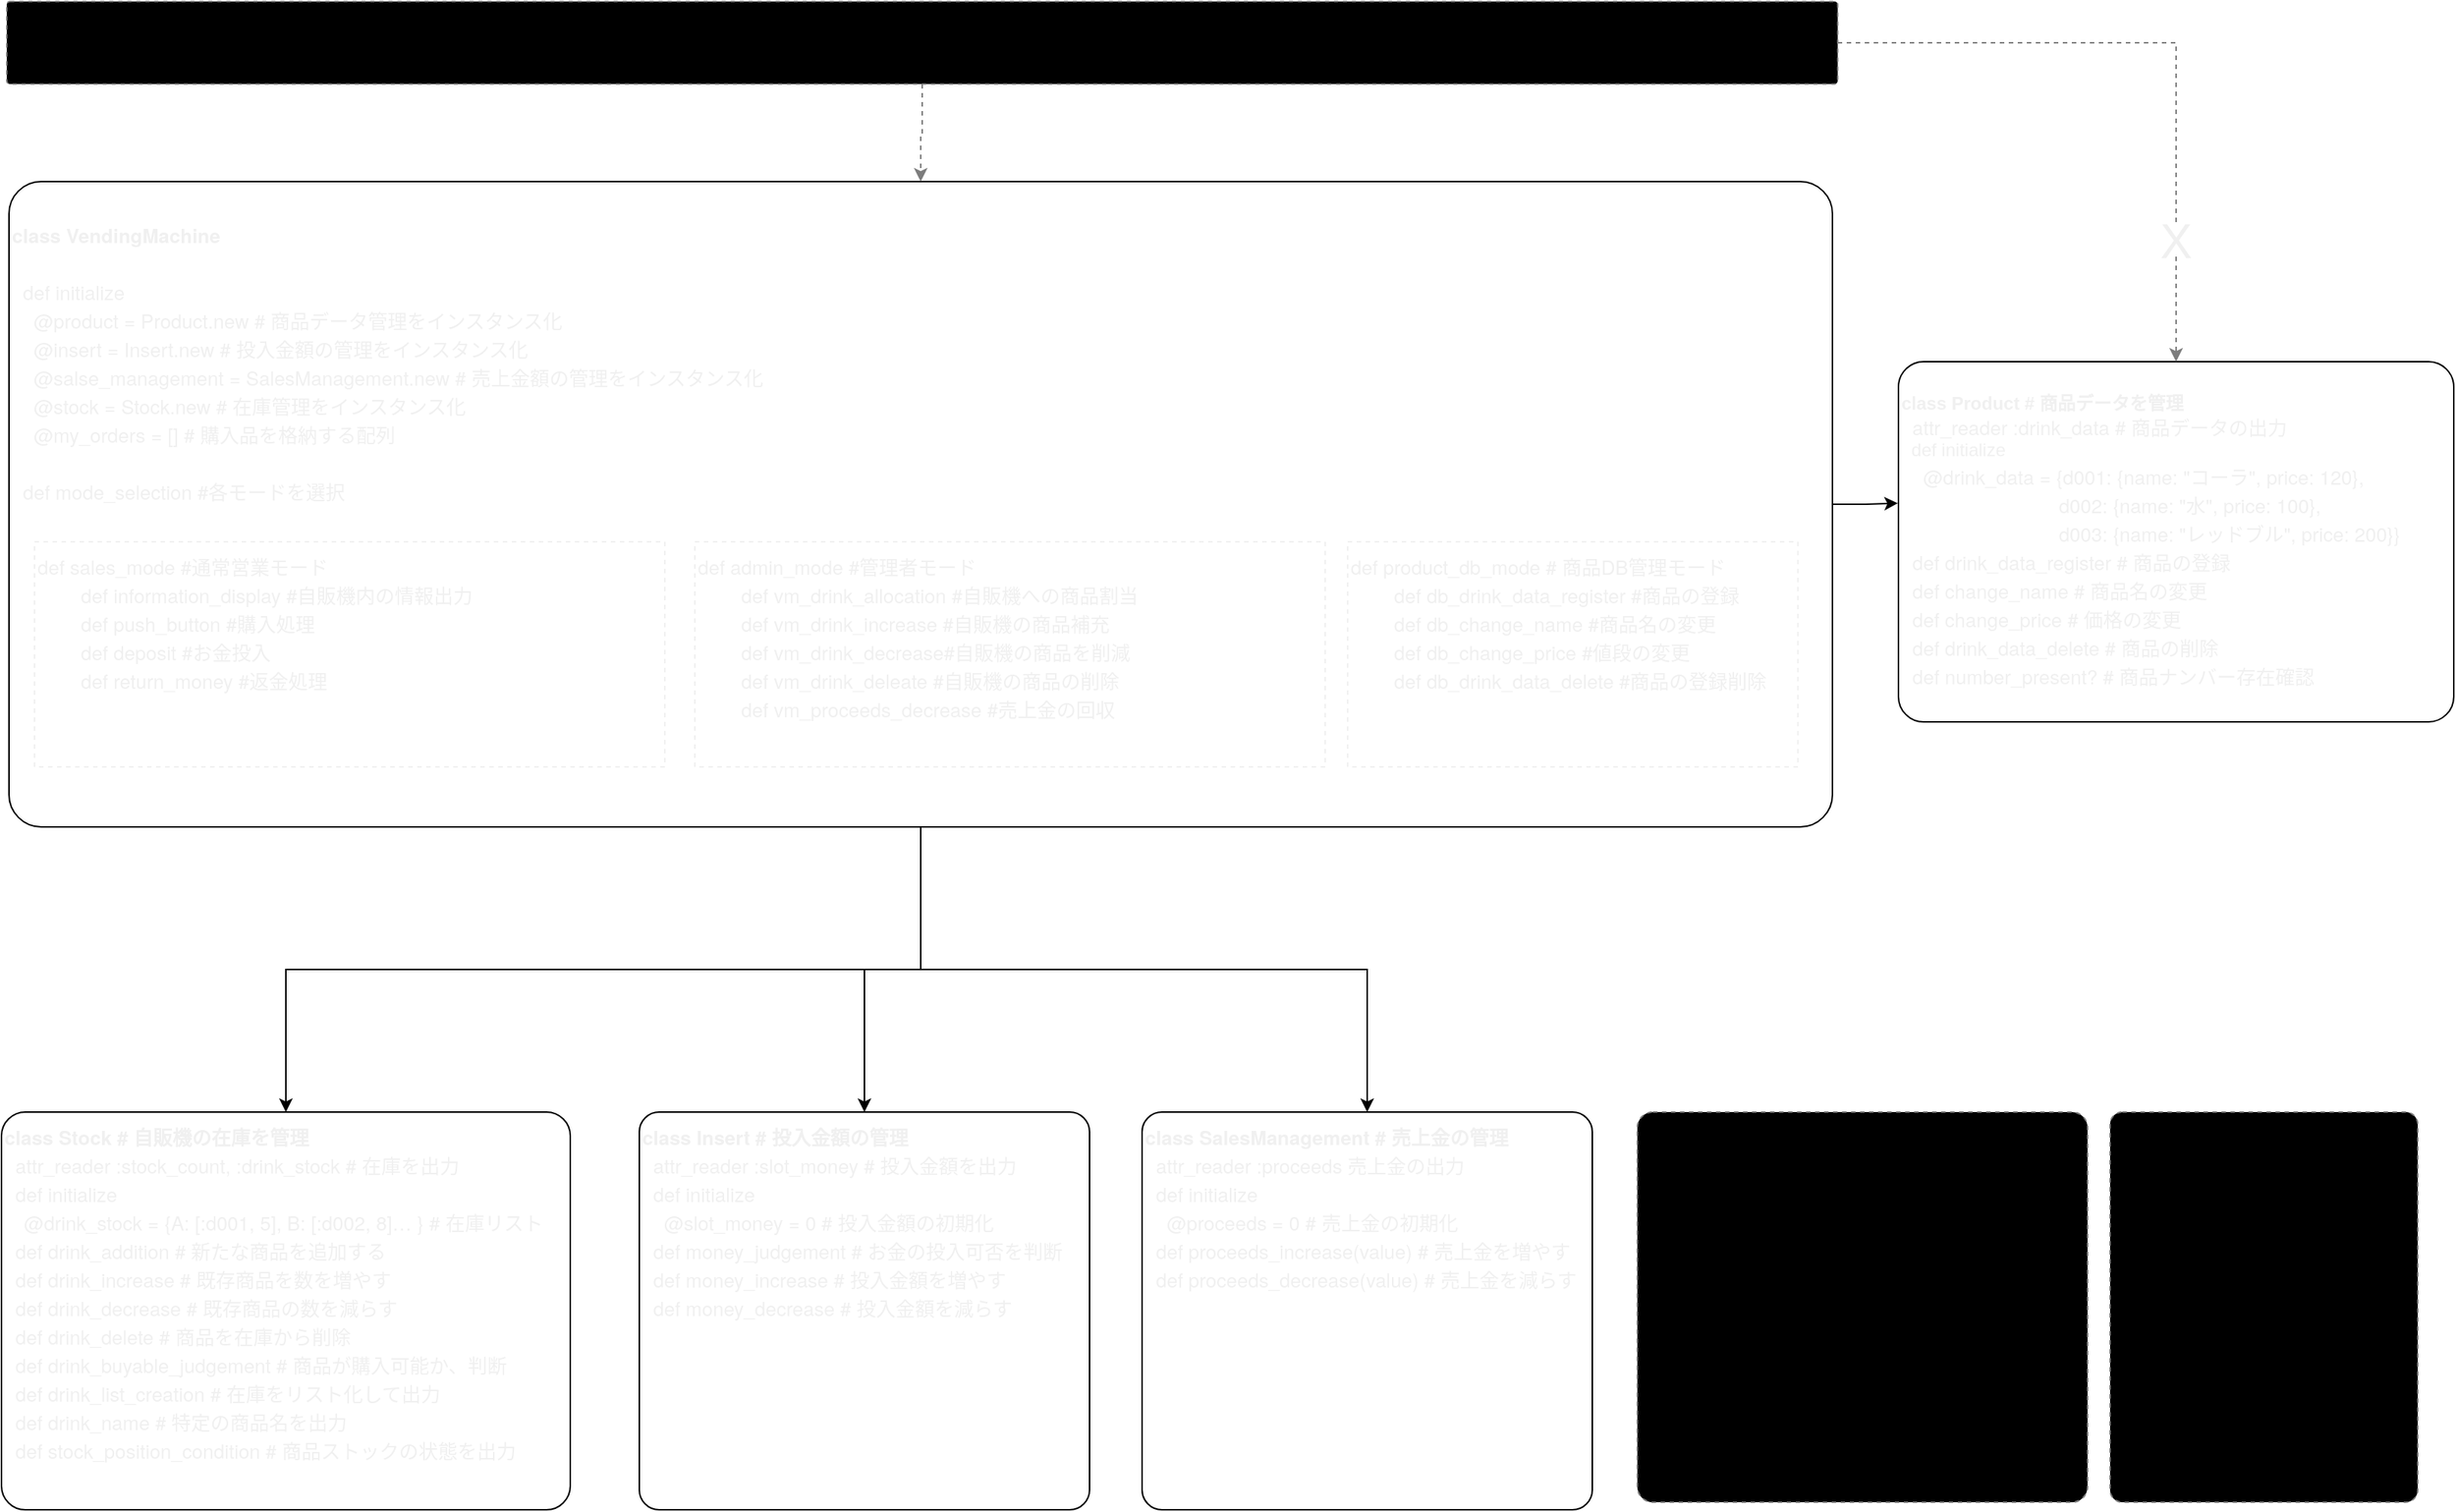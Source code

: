 <mxfile>
    <diagram id="SMgsM3cAhax2fUufBwtB" name="ページ1">
        <mxGraphModel dx="1264" dy="1849" grid="1" gridSize="10" guides="1" tooltips="1" connect="1" arrows="1" fold="1" page="1" pageScale="1" pageWidth="1654" pageHeight="1169" math="0" shadow="0">
            <root>
                <mxCell id="0"/>
                <mxCell id="1" parent="0"/>
                <mxCell id="2" value="&lt;p class=&quot;p1&quot; style=&quot;margin: 0px ; font-stretch: normal ; font-size: 13px ; line-height: normal ; font-family: &amp;#34;helvetica neue&amp;#34;&quot;&gt;&lt;b&gt;class Stock # 自販機の在庫を管理&lt;/b&gt;&lt;/p&gt;&lt;p class=&quot;p1&quot; style=&quot;margin: 0px ; font-stretch: normal ; font-size: 13px ; line-height: normal ; font-family: &amp;#34;helvetica neue&amp;#34;&quot;&gt;&lt;span class=&quot;Apple-converted-space&quot;&gt;&amp;nbsp; &lt;/span&gt;attr_reader :stock_count, :drink_stock # 在庫を出力&lt;/p&gt;&lt;p class=&quot;p1&quot; style=&quot;margin: 0px ; font-stretch: normal ; font-size: 13px ; line-height: normal ; font-family: &amp;#34;helvetica neue&amp;#34;&quot;&gt;&lt;span class=&quot;Apple-converted-space&quot;&gt;&amp;nbsp; &lt;/span&gt;def initialize&lt;/p&gt;&lt;p class=&quot;p1&quot; style=&quot;margin: 0px ; font-stretch: normal ; font-size: 13px ; line-height: normal ; font-family: &amp;#34;helvetica neue&amp;#34;&quot;&gt;　@drink_stock = {A: [:d001, 5], B: [:d002, 8]… } # 在庫リスト&lt;/p&gt;&lt;p class=&quot;p1&quot; style=&quot;margin: 0px ; font-stretch: normal ; font-size: 13px ; line-height: normal ; font-family: &amp;#34;helvetica neue&amp;#34;&quot;&gt;&lt;span class=&quot;Apple-converted-space&quot;&gt;&amp;nbsp; &lt;/span&gt;def drink_addition # 新たな商品を追加する&lt;/p&gt;&lt;p class=&quot;p1&quot; style=&quot;margin: 0px ; font-stretch: normal ; font-size: 13px ; line-height: normal ; font-family: &amp;#34;helvetica neue&amp;#34;&quot;&gt;&lt;span class=&quot;Apple-converted-space&quot;&gt;&amp;nbsp; &lt;/span&gt;def drink_increase # 既存商品を数を増やす&lt;/p&gt;&lt;p class=&quot;p1&quot; style=&quot;margin: 0px ; font-stretch: normal ; font-size: 13px ; line-height: normal ; font-family: &amp;#34;helvetica neue&amp;#34;&quot;&gt;&lt;span class=&quot;Apple-converted-space&quot;&gt;&amp;nbsp; &lt;/span&gt;def drink_decrease # 既存商品の数を減らす&lt;/p&gt;&lt;p class=&quot;p1&quot; style=&quot;margin: 0px ; font-stretch: normal ; font-size: 13px ; line-height: normal ; font-family: &amp;#34;helvetica neue&amp;#34;&quot;&gt;&lt;span class=&quot;Apple-converted-space&quot;&gt;&amp;nbsp; &lt;/span&gt;def drink_delete # 商品を在庫から削除&lt;/p&gt;&lt;p class=&quot;p1&quot; style=&quot;margin: 0px ; font-stretch: normal ; font-size: 13px ; line-height: normal ; font-family: &amp;#34;helvetica neue&amp;#34;&quot;&gt;&lt;span class=&quot;Apple-converted-space&quot;&gt;&amp;nbsp; &lt;/span&gt;def drink_buyable_judgement # 商品が購入可能か、判断&lt;/p&gt;&lt;p class=&quot;p1&quot; style=&quot;margin: 0px ; font-stretch: normal ; font-size: 13px ; line-height: normal ; font-family: &amp;#34;helvetica neue&amp;#34;&quot;&gt;&lt;span class=&quot;Apple-converted-space&quot;&gt;&amp;nbsp; &lt;/span&gt;def drink_list_creation # 在庫をリスト化して出力&lt;/p&gt;&lt;p class=&quot;p1&quot; style=&quot;margin: 0px ; font-stretch: normal ; font-size: 13px ; line-height: normal ; font-family: &amp;#34;helvetica neue&amp;#34;&quot;&gt;&lt;span class=&quot;Apple-converted-space&quot;&gt;&amp;nbsp; &lt;/span&gt;def drink_name # 特定の商品名を出力&lt;/p&gt;&lt;p class=&quot;p1&quot; style=&quot;margin: 0px ; font-stretch: normal ; font-size: 13px ; line-height: normal ; font-family: &amp;#34;helvetica neue&amp;#34;&quot;&gt;&lt;span class=&quot;Apple-converted-space&quot;&gt;&amp;nbsp; &lt;/span&gt;def stock_position_condition # &lt;span class=&quot;s1&quot; style=&quot;font-stretch: normal ; line-height: normal ; font-family: &amp;#34;hiragino sans&amp;#34;&quot;&gt;商品ストックの状態を出力&lt;/span&gt;&lt;/p&gt;" style="rounded=1;whiteSpace=wrap;html=1;align=left;verticalAlign=top;arcSize=6;fontColor=#F0F0F0;" parent="1" vertex="1">
                    <mxGeometry x="10" y="-390" width="379" height="265" as="geometry"/>
                </mxCell>
                <mxCell id="3" value="&lt;br&gt;class お釣り＆硬貨の管理&lt;br&gt;　未実装&lt;br&gt;&lt;br&gt;&amp;nbsp; def initicalize(定数 初期お金リスト)&lt;br&gt;&lt;span style=&quot;white-space: pre&quot;&gt;&#9;&lt;/span&gt;@お金ストック = {10: 50, 50: 50, 100: 50, 500: 50, 1000: 0}&lt;br&gt;&lt;br&gt;&amp;nbsp; def 合計金額" style="rounded=1;whiteSpace=wrap;html=1;align=left;verticalAlign=top;arcSize=4;strokeColor=#7D7D7D;fillColor=#000000;dashed=1;" parent="1" vertex="1">
                    <mxGeometry x="1100" y="-390" width="300" height="260" as="geometry"/>
                </mxCell>
                <mxCell id="5" value="&lt;p class=&quot;p1&quot; style=&quot;margin: 0px ; font-stretch: normal ; font-size: 13px ; line-height: normal ; font-family: &amp;#34;helvetica neue&amp;#34;&quot;&gt;&lt;b&gt;class Insert # 投入金額の管理&lt;/b&gt;&lt;/p&gt;&lt;p class=&quot;p1&quot; style=&quot;margin: 0px ; font-stretch: normal ; font-size: 13px ; line-height: normal ; font-family: &amp;#34;helvetica neue&amp;#34;&quot;&gt;&lt;span class=&quot;Apple-converted-space&quot;&gt;&amp;nbsp; &lt;/span&gt;attr_reader :slot_money # 投入金額を出力&lt;/p&gt;&lt;p class=&quot;p1&quot; style=&quot;margin: 0px ; font-stretch: normal ; font-size: 13px ; line-height: normal ; font-family: &amp;#34;helvetica neue&amp;#34;&quot;&gt;&lt;span class=&quot;Apple-converted-space&quot;&gt;&amp;nbsp; &lt;/span&gt;def initialize&lt;/p&gt;&lt;p class=&quot;p1&quot; style=&quot;margin: 0px ; font-stretch: normal ; font-size: 13px ; line-height: normal ; font-family: &amp;#34;helvetica neue&amp;#34;&quot;&gt;&lt;span class=&quot;Apple-converted-space&quot;&gt;&amp;nbsp; &amp;nbsp; &lt;/span&gt;@slot_money = 0 # 投入金額の初期化&lt;/p&gt;&lt;p class=&quot;p1&quot; style=&quot;margin: 0px ; font-stretch: normal ; font-size: 13px ; line-height: normal ; font-family: &amp;#34;helvetica neue&amp;#34;&quot;&gt;&lt;span class=&quot;Apple-converted-space&quot;&gt;&amp;nbsp; &lt;/span&gt;def money_judgement # お金の投入可否を判断&lt;/p&gt;&lt;p class=&quot;p1&quot; style=&quot;margin: 0px ; font-stretch: normal ; font-size: 13px ; line-height: normal ; font-family: &amp;#34;helvetica neue&amp;#34;&quot;&gt;&lt;span class=&quot;Apple-converted-space&quot;&gt;&amp;nbsp; &lt;/span&gt;def money_increase # 投入金額を増やす&lt;/p&gt;&lt;span class=&quot;Apple-converted-space&quot; style=&quot;font-family: &amp;#34;helvetica neue&amp;#34; ; font-size: 13px&quot;&gt;&amp;nbsp;&amp;nbsp;&lt;/span&gt;&lt;span style=&quot;font-family: &amp;#34;helvetica neue&amp;#34; ; font-size: 13px&quot;&gt;def money_decrease # &lt;/span&gt;&lt;span class=&quot;s1&quot; style=&quot;font-size: 13px ; font-stretch: normal ; line-height: normal ; font-family: &amp;#34;hiragino sans&amp;#34;&quot;&gt;投入金額を減らす&lt;/span&gt;&amp;nbsp;&amp;nbsp;" style="rounded=1;whiteSpace=wrap;html=1;align=left;verticalAlign=top;arcSize=5;fontColor=#F0F0F0;" parent="1" vertex="1">
                    <mxGeometry x="435" y="-390" width="300" height="265" as="geometry"/>
                </mxCell>
                <mxCell id="7" value="&lt;br&gt;class 取引履歴&lt;br&gt;　未実装" style="rounded=1;whiteSpace=wrap;html=1;align=left;verticalAlign=top;arcSize=4;fillColor=#000000;dashed=1;strokeColor=#7D7D7D;" parent="1" vertex="1">
                    <mxGeometry x="1415" y="-390" width="205" height="260" as="geometry"/>
                </mxCell>
                <mxCell id="33" style="edgeStyle=orthogonalEdgeStyle;rounded=0;orthogonalLoop=1;jettySize=auto;html=1;entryX=-0.001;entryY=0.393;entryDx=0;entryDy=0;entryPerimeter=0;fontColor=#F0F0F0;" parent="1" source="8" target="19" edge="1">
                    <mxGeometry relative="1" as="geometry"/>
                </mxCell>
                <mxCell id="36" style="edgeStyle=orthogonalEdgeStyle;rounded=0;orthogonalLoop=1;jettySize=auto;html=1;fontColor=#F0F0F0;" parent="1" source="8" target="5" edge="1">
                    <mxGeometry relative="1" as="geometry"/>
                </mxCell>
                <mxCell id="37" style="edgeStyle=orthogonalEdgeStyle;rounded=0;orthogonalLoop=1;jettySize=auto;html=1;entryX=0.5;entryY=0;entryDx=0;entryDy=0;fontColor=#F0F0F0;" parent="1" source="8" target="2" edge="1">
                    <mxGeometry relative="1" as="geometry"/>
                </mxCell>
                <mxCell id="38" style="edgeStyle=orthogonalEdgeStyle;rounded=0;orthogonalLoop=1;jettySize=auto;html=1;entryX=0.5;entryY=0;entryDx=0;entryDy=0;fontColor=#F0F0F0;" parent="1" source="8" target="26" edge="1">
                    <mxGeometry relative="1" as="geometry"/>
                </mxCell>
                <mxCell id="8" value="&lt;p class=&quot;p1&quot; style=&quot;margin: 0px ; font-stretch: normal ; font-size: 13px ; line-height: normal ; font-family: &amp;#34;helvetica neue&amp;#34;&quot;&gt;&lt;b&gt;&lt;br&gt;&lt;/b&gt;&lt;/p&gt;&lt;p class=&quot;p1&quot; style=&quot;margin: 0px ; font-stretch: normal ; font-size: 13px ; line-height: normal ; font-family: &amp;#34;helvetica neue&amp;#34;&quot;&gt;&lt;b&gt;class VendingMachine&lt;/b&gt;&lt;/p&gt;&lt;p class=&quot;p2&quot; style=&quot;margin: 0px ; font-stretch: normal ; font-size: 13px ; line-height: normal ; font-family: &amp;#34;helvetica neue&amp;#34; ; min-height: 15px&quot;&gt;&lt;br&gt;&lt;/p&gt;&lt;p class=&quot;p1&quot; style=&quot;margin: 0px ; font-stretch: normal ; font-size: 13px ; line-height: normal ; font-family: &amp;#34;helvetica neue&amp;#34;&quot;&gt;&lt;span class=&quot;Apple-converted-space&quot;&gt;&amp;nbsp; &lt;/span&gt;def initialize&lt;/p&gt;&lt;p class=&quot;p1&quot; style=&quot;margin: 0px ; font-stretch: normal ; font-size: 13px ; line-height: normal ; font-family: &amp;#34;helvetica neue&amp;#34;&quot;&gt;&lt;span class=&quot;Apple-converted-space&quot;&gt;&amp;nbsp; &amp;nbsp; &lt;/span&gt;@product = Product.new # 商品データ管理をインスタンス化&lt;/p&gt;&lt;p class=&quot;p1&quot; style=&quot;margin: 0px ; font-stretch: normal ; font-size: 13px ; line-height: normal ; font-family: &amp;#34;helvetica neue&amp;#34;&quot;&gt;&lt;span class=&quot;Apple-converted-space&quot;&gt;&amp;nbsp; &amp;nbsp; &lt;/span&gt;@insert = Insert.new # 投入金額の管理をインスタンス化&lt;/p&gt;&lt;p class=&quot;p1&quot; style=&quot;margin: 0px ; font-stretch: normal ; font-size: 13px ; line-height: normal ; font-family: &amp;#34;helvetica neue&amp;#34;&quot;&gt;&lt;span class=&quot;Apple-converted-space&quot;&gt;&amp;nbsp; &amp;nbsp; &lt;/span&gt;@salse_management = SalesManagement.new # 売上金額の管理をインスタンス化&lt;/p&gt;&lt;p class=&quot;p1&quot; style=&quot;margin: 0px ; font-stretch: normal ; font-size: 13px ; line-height: normal ; font-family: &amp;#34;helvetica neue&amp;#34;&quot;&gt;&lt;span class=&quot;Apple-converted-space&quot;&gt;&amp;nbsp; &amp;nbsp; &lt;/span&gt;@stock = Stock.new # 在庫管理をインスタンス化&lt;/p&gt;&lt;p class=&quot;p1&quot; style=&quot;margin: 0px ; font-stretch: normal ; font-size: 13px ; line-height: normal ; font-family: &amp;#34;helvetica neue&amp;#34;&quot;&gt;&lt;span class=&quot;Apple-converted-space&quot;&gt;&amp;nbsp; &amp;nbsp; &lt;/span&gt;@my_orders = [] # 購入品を格納する配列&lt;/p&gt;&lt;p class=&quot;p2&quot; style=&quot;margin: 0px ; font-stretch: normal ; font-size: 13px ; line-height: normal ; font-family: &amp;#34;helvetica neue&amp;#34; ; min-height: 15px&quot;&gt;&lt;br&gt;&lt;/p&gt;&lt;p class=&quot;p1&quot; style=&quot;margin: 0px ; font-stretch: normal ; font-size: 13px ; line-height: normal ; font-family: &amp;#34;helvetica neue&amp;#34;&quot;&gt;&lt;span class=&quot;Apple-converted-space&quot;&gt;&amp;nbsp; &lt;/span&gt;def mode_selection #&lt;span class=&quot;s1&quot; style=&quot;font-stretch: normal ; line-height: normal ; font-family: &amp;#34;hiragino sans&amp;#34;&quot;&gt;各モードを選択&lt;/span&gt;&lt;/p&gt;" style="rounded=1;whiteSpace=wrap;html=1;align=left;horizontal=1;verticalAlign=top;arcSize=5;fontColor=#F0F0F0;" parent="1" vertex="1">
                    <mxGeometry x="15" y="-1010" width="1215" height="430" as="geometry"/>
                </mxCell>
                <mxCell id="19" value="&lt;b&gt;&lt;br&gt;class Product # 商品データを管理&lt;/b&gt;&lt;br&gt;&lt;span style=&quot;font-family: &amp;#34;helvetica neue&amp;#34; ; font-size: 13px&quot;&gt;&amp;nbsp; attr_reader :drink_data # 商品データの出力&lt;/span&gt;&lt;br&gt;&amp;nbsp; def initialize&lt;br&gt;&lt;p class=&quot;p1&quot; style=&quot;margin: 0px ; font-stretch: normal ; font-size: 13px ; line-height: normal ; font-family: &amp;#34;helvetica neue&amp;#34;&quot;&gt;&lt;font&gt;&lt;span&gt;&lt;/span&gt;&amp;nbsp; &amp;nbsp; @drink_data =&amp;nbsp;{d001:&amp;nbsp;{name:&amp;nbsp;&quot;コーラ&quot;,&amp;nbsp;price:&amp;nbsp;120},&amp;nbsp;&lt;/font&gt;&lt;/p&gt;&lt;p class=&quot;p1&quot; style=&quot;margin: 0px ; font-stretch: normal ; font-size: 13px ; line-height: normal ; font-family: &amp;#34;helvetica neue&amp;#34;&quot;&gt;&lt;font&gt;&lt;span&gt;&#9;&lt;/span&gt;&lt;span&gt;&#9;&lt;/span&gt;&lt;span&gt;&#9;&lt;/span&gt;&lt;span&gt;&#9;&lt;/span&gt;&amp;nbsp;&lt;span style=&quot;white-space: pre&quot;&gt;&#9;&lt;/span&gt;&lt;span style=&quot;white-space: pre&quot;&gt;&#9;&lt;/span&gt;&lt;span style=&quot;white-space: pre&quot;&gt;&#9;&lt;/span&gt;&amp;nbsp; &amp;nbsp; &amp;nbsp;d002:&amp;nbsp;{name:&amp;nbsp;&quot;水&quot;,&amp;nbsp;price:&amp;nbsp;100},&lt;/font&gt;&lt;/p&gt;&lt;p class=&quot;p1&quot; style=&quot;margin: 0px ; font-stretch: normal ; font-size: 13px ; line-height: normal ; font-family: &amp;#34;helvetica neue&amp;#34;&quot;&gt;&lt;font&gt;&lt;span class=&quot;Apple-tab-span&quot;&gt;&#9;&lt;/span&gt;&amp;nbsp;&amp;nbsp; &amp;nbsp; &amp;nbsp;&amp;nbsp;&lt;span&gt;&#9;&lt;/span&gt;&lt;span&gt;&#9;&lt;/span&gt;&lt;span&gt;&#9;&lt;/span&gt;&lt;span&gt;&#9;&lt;/span&gt;&amp;nbsp;&lt;span style=&quot;white-space: pre&quot;&gt;&#9;&lt;/span&gt;&lt;span style=&quot;white-space: pre&quot;&gt;&#9;&lt;/span&gt;&amp;nbsp; &amp;nbsp; &amp;nbsp;d003:&amp;nbsp;{name:&amp;nbsp;&quot;&lt;span class=&quot;s1&quot; style=&quot;font-stretch: normal ; line-height: normal ; font-family: &amp;#34;hiragino sans&amp;#34;&quot;&gt;レッドブル&lt;/span&gt;&quot;,&amp;nbsp;price:&amp;nbsp;200}}&lt;/font&gt;&lt;/p&gt;&lt;p class=&quot;p1&quot; style=&quot;margin: 0px ; font-stretch: normal ; font-size: 13px ; line-height: normal ; font-family: &amp;#34;helvetica neue&amp;#34;&quot;&gt;&lt;span class=&quot;Apple-converted-space&quot;&gt;&amp;nbsp; &lt;/span&gt;def drink_data_register # 商品の登録&lt;/p&gt;&lt;p class=&quot;p1&quot; style=&quot;margin: 0px ; font-stretch: normal ; font-size: 13px ; line-height: normal ; font-family: &amp;#34;helvetica neue&amp;#34;&quot;&gt;&lt;span class=&quot;Apple-converted-space&quot;&gt;&amp;nbsp; &lt;/span&gt;def change_name # 商品名の変更&lt;/p&gt;&lt;p class=&quot;p1&quot; style=&quot;margin: 0px ; font-stretch: normal ; font-size: 13px ; line-height: normal ; font-family: &amp;#34;helvetica neue&amp;#34;&quot;&gt;&lt;span class=&quot;Apple-converted-space&quot;&gt;&amp;nbsp; &lt;/span&gt;def change_price # 価格の変更&lt;/p&gt;&lt;p class=&quot;p1&quot; style=&quot;margin: 0px ; font-stretch: normal ; font-size: 13px ; line-height: normal ; font-family: &amp;#34;helvetica neue&amp;#34;&quot;&gt;&lt;span class=&quot;Apple-converted-space&quot;&gt;&amp;nbsp; &lt;/span&gt;def drink_data_delete # 商品の削除&lt;/p&gt;&lt;p class=&quot;p1&quot; style=&quot;margin: 0px ; font-stretch: normal ; font-size: 13px ; line-height: normal ; font-family: &amp;#34;helvetica neue&amp;#34;&quot;&gt;&lt;span class=&quot;Apple-converted-space&quot;&gt;&amp;nbsp; &lt;/span&gt;def number_present? # &lt;span class=&quot;s1&quot; style=&quot;font-stretch: normal ; line-height: normal ; font-family: &amp;#34;hiragino sans&amp;#34;&quot;&gt;商品ナンバー存在確認&lt;/span&gt;&lt;/p&gt;" style="rounded=1;whiteSpace=wrap;html=1;align=left;horizontal=1;verticalAlign=top;arcSize=7;fontColor=#F0F0F0;" parent="1" vertex="1">
                    <mxGeometry x="1274" y="-890" width="370" height="240" as="geometry"/>
                </mxCell>
                <mxCell id="26" value="&lt;p class=&quot;p1&quot; style=&quot;margin: 0px ; font-stretch: normal ; font-size: 13px ; line-height: normal ; font-family: &amp;#34;helvetica neue&amp;#34;&quot;&gt;&lt;b&gt;class SalesManagement # 売上金の管理&lt;/b&gt;&lt;/p&gt;&lt;p class=&quot;p1&quot; style=&quot;margin: 0px ; font-stretch: normal ; font-size: 13px ; line-height: normal ; font-family: &amp;#34;helvetica neue&amp;#34;&quot;&gt;&lt;span class=&quot;Apple-converted-space&quot;&gt;&amp;nbsp; &lt;/span&gt;attr_reader :proceeds 売上金の出力&lt;/p&gt;&lt;p class=&quot;p1&quot; style=&quot;margin: 0px ; font-stretch: normal ; font-size: 13px ; line-height: normal ; font-family: &amp;#34;helvetica neue&amp;#34;&quot;&gt;&lt;span class=&quot;Apple-converted-space&quot;&gt;&amp;nbsp; &lt;/span&gt;def initialize&lt;/p&gt;&lt;p class=&quot;p1&quot; style=&quot;margin: 0px ; font-stretch: normal ; font-size: 13px ; line-height: normal ; font-family: &amp;#34;helvetica neue&amp;#34;&quot;&gt;&lt;span class=&quot;Apple-converted-space&quot;&gt;&amp;nbsp; &amp;nbsp; &lt;/span&gt;@proceeds = 0 # 売上金の初期化&lt;/p&gt;&lt;p class=&quot;p1&quot; style=&quot;margin: 0px ; font-stretch: normal ; font-size: 13px ; line-height: normal ; font-family: &amp;#34;helvetica neue&amp;#34;&quot;&gt;&lt;span class=&quot;Apple-converted-space&quot;&gt;&amp;nbsp; &lt;/span&gt;def proceeds_increase(value) # 売上金を増やす&lt;/p&gt;&lt;p class=&quot;p1&quot; style=&quot;margin: 0px ; font-stretch: normal ; font-size: 13px ; line-height: normal ; font-family: &amp;#34;helvetica neue&amp;#34;&quot;&gt;&lt;span class=&quot;Apple-converted-space&quot;&gt;&amp;nbsp; &lt;/span&gt;def proceeds_decrease(value) # &lt;span class=&quot;s1&quot; style=&quot;font-stretch: normal ; line-height: normal ; font-family: &amp;#34;hiragino sans&amp;#34;&quot;&gt;売上金を減らす&lt;/span&gt;&lt;/p&gt;&lt;p class=&quot;p1&quot; style=&quot;margin: 0px ; font-stretch: normal ; font-size: 13px ; line-height: normal ; font-family: &amp;#34;helvetica neue&amp;#34;&quot;&gt;&lt;/p&gt;" style="rounded=1;whiteSpace=wrap;html=1;align=left;verticalAlign=top;arcSize=5;fontColor=#F0F0F0;" parent="1" vertex="1">
                    <mxGeometry x="770" y="-390" width="300" height="265" as="geometry"/>
                </mxCell>
                <mxCell id="29" value="&lt;p class=&quot;p1&quot; style=&quot;margin: 0px ; font-stretch: normal ; font-size: 13px ; line-height: normal ; font-family: &amp;#34;helvetica neue&amp;#34;&quot;&gt;def sales_mode #通常営業モード&lt;/p&gt;&lt;p class=&quot;p1&quot; style=&quot;margin: 0px ; font-stretch: normal ; font-size: 13px ; line-height: normal ; font-family: &amp;#34;helvetica neue&amp;#34;&quot;&gt;&lt;span class=&quot;Apple-converted-space&quot;&gt;&amp;nbsp;&lt;span style=&quot;white-space: pre&quot;&gt;&#9;&lt;/span&gt;&lt;/span&gt;def information_display #自販機内の情報出力&lt;/p&gt;&lt;p class=&quot;p1&quot; style=&quot;margin: 0px ; font-stretch: normal ; font-size: 13px ; line-height: normal ; font-family: &amp;#34;helvetica neue&amp;#34;&quot;&gt;&lt;span class=&quot;Apple-tab-span&quot;&gt;&#9;&lt;/span&gt;&lt;span style=&quot;white-space: pre&quot;&gt;&#9;&lt;/span&gt;def push_button #購入処理&lt;/p&gt;&lt;p class=&quot;p1&quot; style=&quot;margin: 0px ; font-stretch: normal ; font-size: 13px ; line-height: normal ; font-family: &amp;#34;helvetica neue&amp;#34;&quot;&gt;&lt;span class=&quot;Apple-tab-span&quot;&gt;&#9;&lt;/span&gt;&lt;span style=&quot;white-space: pre&quot;&gt;&#9;&lt;/span&gt;def deposit #お金投入&lt;/p&gt;&lt;p class=&quot;p1&quot; style=&quot;margin: 0px ; font-stretch: normal ; font-size: 13px ; line-height: normal ; font-family: &amp;#34;helvetica neue&amp;#34;&quot;&gt;&lt;span class=&quot;Apple-tab-span&quot;&gt;&#9;&lt;/span&gt;&lt;span style=&quot;white-space: pre&quot;&gt;&#9;&lt;/span&gt;def return_money #&lt;span class=&quot;s1&quot; style=&quot;font-stretch: normal ; line-height: normal ; font-family: &amp;#34;hiragino sans&amp;#34;&quot;&gt;返金処理&lt;/span&gt;&lt;/p&gt;" style="text;html=1;fillColor=none;align=left;verticalAlign=top;whiteSpace=wrap;rounded=0;horizontal=1;fontColor=#F0F0F0;strokeColor=#f0f0f0;dashed=1;" parent="1" vertex="1">
                    <mxGeometry x="32" y="-770" width="420" height="150" as="geometry"/>
                </mxCell>
                <mxCell id="31" value="&lt;p class=&quot;p1&quot; style=&quot;margin: 0px ; font-stretch: normal ; font-size: 13px ; line-height: normal ; font-family: &amp;#34;helvetica neue&amp;#34;&quot;&gt;def admin_mode #管理者モード&lt;/p&gt;&lt;p class=&quot;p1&quot; style=&quot;margin: 0px ; font-stretch: normal ; font-size: 13px ; line-height: normal ; font-family: &amp;#34;helvetica neue&amp;#34;&quot;&gt;&lt;span class=&quot;Apple-tab-span&quot;&gt;&#9;&lt;/span&gt;&lt;span style=&quot;white-space: pre&quot;&gt;&#9;&lt;/span&gt;def vm_drink_allocation #自販機への商品割当&lt;/p&gt;&lt;p class=&quot;p1&quot; style=&quot;margin: 0px ; font-stretch: normal ; font-size: 13px ; line-height: normal ; font-family: &amp;#34;helvetica neue&amp;#34;&quot;&gt;&lt;span class=&quot;Apple-tab-span&quot;&gt;&#9;&lt;/span&gt;&lt;span style=&quot;white-space: pre&quot;&gt;&#9;&lt;/span&gt;def vm_drink_increase #自販機の商品補充&lt;/p&gt;&lt;p class=&quot;p1&quot; style=&quot;margin: 0px ; font-stretch: normal ; font-size: 13px ; line-height: normal ; font-family: &amp;#34;helvetica neue&amp;#34;&quot;&gt;&lt;span class=&quot;Apple-tab-span&quot;&gt;&#9;&lt;/span&gt;&lt;span style=&quot;white-space: pre&quot;&gt;&#9;&lt;/span&gt;def vm_drink_decrease#自販機の商品を削減&lt;/p&gt;&lt;p class=&quot;p1&quot; style=&quot;margin: 0px ; font-stretch: normal ; font-size: 13px ; line-height: normal ; font-family: &amp;#34;helvetica neue&amp;#34;&quot;&gt;&lt;span class=&quot;Apple-tab-span&quot;&gt;&#9;&lt;/span&gt;&lt;span style=&quot;white-space: pre&quot;&gt;&#9;&lt;/span&gt;def vm_drink_deleate #自販機の商品の削除&lt;/p&gt;&lt;p class=&quot;p1&quot; style=&quot;margin: 0px ; font-stretch: normal ; font-size: 13px ; line-height: normal ; font-family: &amp;#34;helvetica neue&amp;#34;&quot;&gt;&lt;span class=&quot;Apple-tab-span&quot;&gt;&#9;&lt;/span&gt;&lt;span style=&quot;white-space: pre&quot;&gt;&#9;&lt;/span&gt;def vm_proceeds_decrease #&lt;span class=&quot;s1&quot; style=&quot;font-stretch: normal ; line-height: normal ; font-family: &amp;#34;hiragino sans&amp;#34;&quot;&gt;売上金の回収&lt;/span&gt;&lt;/p&gt;" style="text;html=1;fillColor=none;align=left;verticalAlign=top;whiteSpace=wrap;rounded=0;horizontal=1;strokeColor=#f0f0f0;dashed=1;fontColor=#F0F0F0;" parent="1" vertex="1">
                    <mxGeometry x="472" y="-770" width="420" height="150" as="geometry"/>
                </mxCell>
                <mxCell id="32" value="&lt;p class=&quot;p1&quot; style=&quot;margin: 0px ; font-stretch: normal ; font-size: 13px ; line-height: normal ; font-family: &amp;#34;helvetica neue&amp;#34;&quot;&gt;def product_db_mode # 商品DB管理モード&lt;/p&gt;&lt;p class=&quot;p1&quot; style=&quot;margin: 0px ; font-stretch: normal ; font-size: 13px ; line-height: normal ; font-family: &amp;#34;helvetica neue&amp;#34;&quot;&gt;&lt;span class=&quot;Apple-tab-span&quot;&gt;&#9;&lt;/span&gt;&lt;span style=&quot;white-space: pre&quot;&gt;&#9;&lt;/span&gt;def db_drink_data_register #商品の登録&lt;/p&gt;&lt;p class=&quot;p1&quot; style=&quot;margin: 0px ; font-stretch: normal ; font-size: 13px ; line-height: normal ; font-family: &amp;#34;helvetica neue&amp;#34;&quot;&gt;&lt;span class=&quot;Apple-tab-span&quot;&gt;&#9;&lt;/span&gt;&lt;span style=&quot;white-space: pre&quot;&gt;&#9;&lt;/span&gt;def db_change_name #商品名の変更&lt;/p&gt;&lt;p class=&quot;p1&quot; style=&quot;margin: 0px ; font-stretch: normal ; font-size: 13px ; line-height: normal ; font-family: &amp;#34;helvetica neue&amp;#34;&quot;&gt;&lt;span class=&quot;Apple-tab-span&quot;&gt;&#9;&lt;/span&gt;&lt;span style=&quot;white-space: pre&quot;&gt;&#9;&lt;/span&gt;def db_change_price #値段の変更&lt;/p&gt;&lt;p class=&quot;p1&quot; style=&quot;margin: 0px ; font-stretch: normal ; font-size: 13px ; line-height: normal ; font-family: &amp;#34;helvetica neue&amp;#34;&quot;&gt;&lt;span class=&quot;Apple-tab-span&quot;&gt;&#9;&lt;/span&gt;&lt;span style=&quot;white-space: pre&quot;&gt;&#9;&lt;/span&gt;def db_drink_data_delete #&lt;span class=&quot;s1&quot; style=&quot;font-stretch: normal ; line-height: normal ; font-family: &amp;#34;hiragino sans&amp;#34;&quot;&gt;商品の登録削除&lt;/span&gt;&lt;/p&gt;" style="text;html=1;fillColor=none;align=left;verticalAlign=top;whiteSpace=wrap;rounded=0;horizontal=1;strokeColor=#f0f0f0;dashed=1;fontColor=#F0F0F0;" parent="1" vertex="1">
                    <mxGeometry x="907" y="-770" width="300" height="150" as="geometry"/>
                </mxCell>
                <mxCell id="44" style="edgeStyle=orthogonalEdgeStyle;rounded=0;orthogonalLoop=1;jettySize=auto;html=1;entryX=0.5;entryY=0;entryDx=0;entryDy=0;fontColor=#F0F0F0;dashed=1;strokeColor=#7D7D7D;" parent="1" source="42" target="8" edge="1">
                    <mxGeometry relative="1" as="geometry"/>
                </mxCell>
                <mxCell id="45" style="edgeStyle=orthogonalEdgeStyle;rounded=0;orthogonalLoop=1;jettySize=auto;html=1;entryX=0.5;entryY=0;entryDx=0;entryDy=0;fontColor=#F0F0F0;dashed=1;startArrow=none;strokeColor=#7D7D7D;" parent="1" source="47" target="19" edge="1">
                    <mxGeometry relative="1" as="geometry"/>
                </mxCell>
                <mxCell id="42" value="&lt;b&gt;class VendingMachinCloud&lt;br&gt;　未実装&lt;br&gt;&lt;/b&gt;" style="rounded=1;whiteSpace=wrap;html=1;align=left;verticalAlign=top;arcSize=4;fillColor=#000000;dashed=1;strokeColor=#7D7D7D;" parent="1" vertex="1">
                    <mxGeometry x="13.5" y="-1130" width="1220" height="55" as="geometry"/>
                </mxCell>
                <mxCell id="47" value="X" style="text;html=1;strokeColor=none;fillColor=none;align=center;verticalAlign=middle;whiteSpace=wrap;rounded=0;dashed=1;labelBackgroundColor=none;fontColor=#F0F0F0;fontSize=32;" parent="1" vertex="1">
                    <mxGeometry x="1439" y="-980" width="40" height="20" as="geometry"/>
                </mxCell>
                <mxCell id="48" value="" style="edgeStyle=orthogonalEdgeStyle;orthogonalLoop=1;jettySize=auto;html=1;entryX=0.5;entryY=0;entryDx=0;entryDy=0;fontColor=#F0F0F0;dashed=1;endArrow=none;strokeColor=#7D7D7D;rounded=0;" parent="1" source="42" target="47" edge="1">
                    <mxGeometry relative="1" as="geometry">
                        <mxPoint x="1232.5" y="-1102.529" as="sourcePoint"/>
                        <mxPoint x="1459" y="-890" as="targetPoint"/>
                    </mxGeometry>
                </mxCell>
                <mxCell id="49" style="edgeStyle=orthogonalEdgeStyle;rounded=0;orthogonalLoop=1;jettySize=auto;html=1;exitX=0.5;exitY=1;exitDx=0;exitDy=0;strokeColor=#7D7D7D;" parent="1" source="47" target="47" edge="1">
                    <mxGeometry relative="1" as="geometry"/>
                </mxCell>
            </root>
        </mxGraphModel>
    </diagram>
</mxfile>